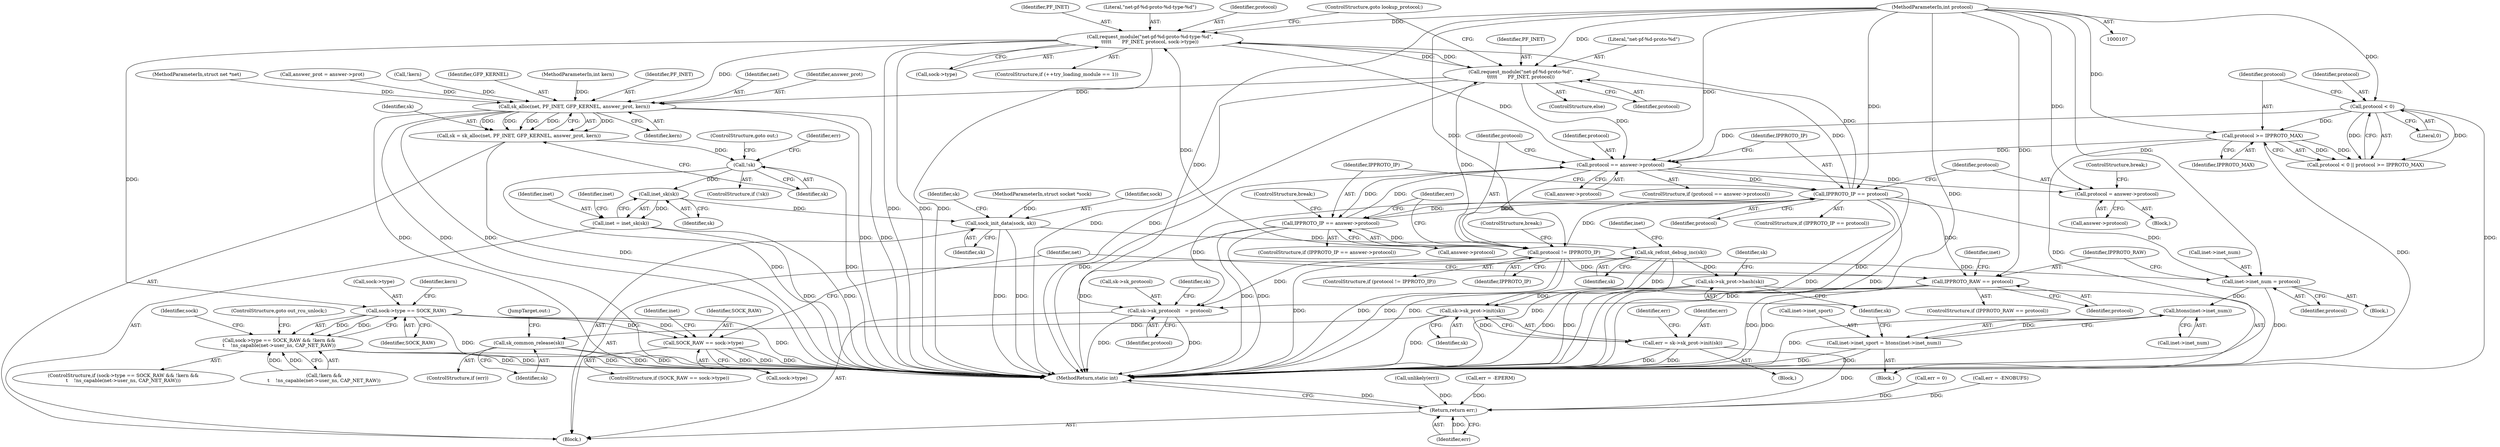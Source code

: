 digraph "0_linux_79462ad02e861803b3840cc782248c7359451cd9_1@pointer" {
"1000200" [label="(Call,request_module(\"net-pf-%d-proto-%d-type-%d\",\n\t\t\t\t\t       PF_INET, protocol, sock->type))"];
"1000208" [label="(Call,request_module(\"net-pf-%d-proto-%d\",\n\t\t\t\t\t       PF_INET, protocol))"];
"1000200" [label="(Call,request_module(\"net-pf-%d-proto-%d-type-%d\",\n\t\t\t\t\t       PF_INET, protocol, sock->type))"];
"1000164" [label="(Call,IPPROTO_IP == protocol)"];
"1000157" [label="(Call,protocol != IPPROTO_IP)"];
"1000150" [label="(Call,protocol == answer->protocol)"];
"1000125" [label="(Call,protocol < 0)"];
"1000110" [label="(MethodParameterIn,int protocol)"];
"1000128" [label="(Call,protocol >= IPPROTO_MAX)"];
"1000175" [label="(Call,IPPROTO_IP == answer->protocol)"];
"1000265" [label="(Call,sk_alloc(net, PF_INET, GFP_KERNEL, answer_prot, kern))"];
"1000263" [label="(Call,sk = sk_alloc(net, PF_INET, GFP_KERNEL, answer_prot, kern))"];
"1000272" [label="(Call,!sk)"];
"1000289" [label="(Call,inet_sk(sk))"];
"1000287" [label="(Call,inet = inet_sk(sk))"];
"1000348" [label="(Call,sock_init_data(sock, sk))"];
"1000406" [label="(Call,sk_refcnt_debug_inc(sk))"];
"1000421" [label="(Call,sk->sk_prot->hash(sk))"];
"1000432" [label="(Call,sk->sk_prot->init(sk))"];
"1000430" [label="(Call,err = sk->sk_prot->init(sk))"];
"1000439" [label="(Return,return err;)"];
"1000436" [label="(Call,sk_common_release(sk))"];
"1000221" [label="(Call,sock->type == SOCK_RAW)"];
"1000220" [label="(Call,sock->type == SOCK_RAW && !kern &&\n\t    !ns_capable(net->user_ns, CAP_NET_RAW))"];
"1000306" [label="(Call,SOCK_RAW == sock->type)"];
"1000312" [label="(Call,inet->inet_num = protocol)"];
"1000417" [label="(Call,htons(inet->inet_num))"];
"1000413" [label="(Call,inet->inet_sport = htons(inet->inet_num))"];
"1000318" [label="(Call,IPPROTO_RAW == protocol)"];
"1000356" [label="(Call,sk->sk_protocol\t   = protocol)"];
"1000168" [label="(Call,protocol = answer->protocol)"];
"1000108" [label="(MethodParameterIn,struct net *net)"];
"1000265" [label="(Call,sk_alloc(net, PF_INET, GFP_KERNEL, answer_prot, kern))"];
"1000109" [label="(MethodParameterIn,struct socket *sock)"];
"1000274" [label="(ControlStructure,goto out;)"];
"1000308" [label="(Call,sock->type)"];
"1000243" [label="(Call,answer_prot = answer->prot)"];
"1000235" [label="(ControlStructure,goto out_rcu_unlock;)"];
"1000288" [label="(Identifier,inet)"];
"1000180" [label="(ControlStructure,break;)"];
"1000127" [label="(Literal,0)"];
"1000293" [label="(Identifier,inet)"];
"1000207" [label="(ControlStructure,else)"];
"1000363" [label="(Identifier,sk)"];
"1000176" [label="(Identifier,IPPROTO_IP)"];
"1000128" [label="(Call,protocol >= IPPROTO_MAX)"];
"1000175" [label="(Call,IPPROTO_IP == answer->protocol)"];
"1000158" [label="(Identifier,protocol)"];
"1000313" [label="(Call,inet->inet_num)"];
"1000360" [label="(Identifier,protocol)"];
"1000271" [label="(ControlStructure,if (!sk))"];
"1000444" [label="(MethodReturn,static int)"];
"1000436" [label="(Call,sk_common_release(sk))"];
"1000314" [label="(Identifier,inet)"];
"1000290" [label="(Identifier,sk)"];
"1000433" [label="(Identifier,sk)"];
"1000226" [label="(Call,!kern &&\n\t    !ns_capable(net->user_ns, CAP_NET_RAW))"];
"1000307" [label="(Identifier,SOCK_RAW)"];
"1000418" [label="(Call,inet->inet_num)"];
"1000437" [label="(Identifier,sk)"];
"1000125" [label="(Call,protocol < 0)"];
"1000204" [label="(Call,sock->type)"];
"1000182" [label="(Identifier,err)"];
"1000421" [label="(Call,sk->sk_prot->hash(sk))"];
"1000435" [label="(Identifier,err)"];
"1000356" [label="(Call,sk->sk_protocol\t   = protocol)"];
"1000266" [label="(Identifier,net)"];
"1000275" [label="(Call,err = 0)"];
"1000212" [label="(ControlStructure,goto lookup_protocol;)"];
"1000174" [label="(ControlStructure,if (IPPROTO_IP == answer->protocol))"];
"1000413" [label="(Call,inet->inet_sport = htons(inet->inet_num))"];
"1000311" [label="(Block,)"];
"1000319" [label="(Identifier,IPPROTO_RAW)"];
"1000422" [label="(Identifier,sk)"];
"1000323" [label="(Identifier,inet)"];
"1000173" [label="(ControlStructure,break;)"];
"1000432" [label="(Call,sk->sk_prot->init(sk))"];
"1000150" [label="(Call,protocol == answer->protocol)"];
"1000434" [label="(ControlStructure,if (err))"];
"1000112" [label="(Block,)"];
"1000227" [label="(Call,!kern)"];
"1000200" [label="(Call,request_module(\"net-pf-%d-proto-%d-type-%d\",\n\t\t\t\t\t       PF_INET, protocol, sock->type))"];
"1000159" [label="(Identifier,IPPROTO_IP)"];
"1000349" [label="(Identifier,sock)"];
"1000165" [label="(Identifier,IPPROTO_IP)"];
"1000238" [label="(Identifier,sock)"];
"1000222" [label="(Call,sock->type)"];
"1000259" [label="(Call,err = -ENOBUFS)"];
"1000353" [label="(Identifier,sk)"];
"1000201" [label="(Literal,\"net-pf-%d-proto-%d-type-%d\")"];
"1000209" [label="(Literal,\"net-pf-%d-proto-%d\")"];
"1000329" [label="(Identifier,net)"];
"1000357" [label="(Call,sk->sk_protocol)"];
"1000169" [label="(Identifier,protocol)"];
"1000164" [label="(Call,IPPROTO_IP == protocol)"];
"1000160" [label="(ControlStructure,break;)"];
"1000430" [label="(Call,err = sk->sk_prot->init(sk))"];
"1000126" [label="(Identifier,protocol)"];
"1000438" [label="(JumpTarget,out:)"];
"1000417" [label="(Call,htons(inet->inet_num))"];
"1000268" [label="(Identifier,GFP_KERNEL)"];
"1000130" [label="(Identifier,IPPROTO_MAX)"];
"1000312" [label="(Call,inet->inet_num = protocol)"];
"1000439" [label="(Return,return err;)"];
"1000221" [label="(Call,sock->type == SOCK_RAW)"];
"1000151" [label="(Identifier,protocol)"];
"1000264" [label="(Identifier,sk)"];
"1000110" [label="(MethodParameterIn,int protocol)"];
"1000166" [label="(Identifier,protocol)"];
"1000270" [label="(Identifier,kern)"];
"1000426" [label="(Identifier,sk)"];
"1000276" [label="(Identifier,err)"];
"1000431" [label="(Identifier,err)"];
"1000407" [label="(Identifier,sk)"];
"1000129" [label="(Identifier,protocol)"];
"1000186" [label="(Call,unlikely(err))"];
"1000208" [label="(Call,request_module(\"net-pf-%d-proto-%d\",\n\t\t\t\t\t       PF_INET, protocol))"];
"1000156" [label="(ControlStructure,if (protocol != IPPROTO_IP))"];
"1000320" [label="(Identifier,protocol)"];
"1000211" [label="(Identifier,protocol)"];
"1000406" [label="(Call,sk_refcnt_debug_inc(sk))"];
"1000272" [label="(Call,!sk)"];
"1000263" [label="(Call,sk = sk_alloc(net, PF_INET, GFP_KERNEL, answer_prot, kern))"];
"1000195" [label="(ControlStructure,if (++try_loading_module == 1))"];
"1000210" [label="(Identifier,PF_INET)"];
"1000348" [label="(Call,sock_init_data(sock, sk))"];
"1000317" [label="(ControlStructure,if (IPPROTO_RAW == protocol))"];
"1000203" [label="(Identifier,protocol)"];
"1000177" [label="(Call,answer->protocol)"];
"1000316" [label="(Identifier,protocol)"];
"1000202" [label="(Identifier,PF_INET)"];
"1000429" [label="(Block,)"];
"1000305" [label="(ControlStructure,if (SOCK_RAW == sock->type))"];
"1000111" [label="(MethodParameterIn,int kern)"];
"1000220" [label="(Call,sock->type == SOCK_RAW && !kern &&\n\t    !ns_capable(net->user_ns, CAP_NET_RAW))"];
"1000219" [label="(ControlStructure,if (sock->type == SOCK_RAW && !kern &&\n\t    !ns_capable(net->user_ns, CAP_NET_RAW)))"];
"1000410" [label="(Identifier,inet)"];
"1000267" [label="(Identifier,PF_INET)"];
"1000170" [label="(Call,answer->protocol)"];
"1000163" [label="(ControlStructure,if (IPPROTO_IP == protocol))"];
"1000157" [label="(Call,protocol != IPPROTO_IP)"];
"1000167" [label="(Block,)"];
"1000225" [label="(Identifier,SOCK_RAW)"];
"1000124" [label="(Call,protocol < 0 || protocol >= IPPROTO_MAX)"];
"1000440" [label="(Identifier,err)"];
"1000168" [label="(Call,protocol = answer->protocol)"];
"1000152" [label="(Call,answer->protocol)"];
"1000318" [label="(Call,IPPROTO_RAW == protocol)"];
"1000306" [label="(Call,SOCK_RAW == sock->type)"];
"1000269" [label="(Identifier,answer_prot)"];
"1000149" [label="(ControlStructure,if (protocol == answer->protocol))"];
"1000287" [label="(Call,inet = inet_sk(sk))"];
"1000350" [label="(Identifier,sk)"];
"1000228" [label="(Identifier,kern)"];
"1000273" [label="(Identifier,sk)"];
"1000289" [label="(Call,inet_sk(sk))"];
"1000414" [label="(Call,inet->inet_sport)"];
"1000412" [label="(Block,)"];
"1000215" [label="(Call,err = -EPERM)"];
"1000200" -> "1000195"  [label="AST: "];
"1000200" -> "1000204"  [label="CFG: "];
"1000201" -> "1000200"  [label="AST: "];
"1000202" -> "1000200"  [label="AST: "];
"1000203" -> "1000200"  [label="AST: "];
"1000204" -> "1000200"  [label="AST: "];
"1000212" -> "1000200"  [label="CFG: "];
"1000200" -> "1000444"  [label="DDG: "];
"1000200" -> "1000444"  [label="DDG: "];
"1000200" -> "1000444"  [label="DDG: "];
"1000200" -> "1000150"  [label="DDG: "];
"1000208" -> "1000200"  [label="DDG: "];
"1000164" -> "1000200"  [label="DDG: "];
"1000157" -> "1000200"  [label="DDG: "];
"1000110" -> "1000200"  [label="DDG: "];
"1000200" -> "1000208"  [label="DDG: "];
"1000200" -> "1000221"  [label="DDG: "];
"1000200" -> "1000265"  [label="DDG: "];
"1000208" -> "1000207"  [label="AST: "];
"1000208" -> "1000211"  [label="CFG: "];
"1000209" -> "1000208"  [label="AST: "];
"1000210" -> "1000208"  [label="AST: "];
"1000211" -> "1000208"  [label="AST: "];
"1000212" -> "1000208"  [label="CFG: "];
"1000208" -> "1000444"  [label="DDG: "];
"1000208" -> "1000444"  [label="DDG: "];
"1000208" -> "1000150"  [label="DDG: "];
"1000164" -> "1000208"  [label="DDG: "];
"1000157" -> "1000208"  [label="DDG: "];
"1000110" -> "1000208"  [label="DDG: "];
"1000208" -> "1000265"  [label="DDG: "];
"1000164" -> "1000163"  [label="AST: "];
"1000164" -> "1000166"  [label="CFG: "];
"1000165" -> "1000164"  [label="AST: "];
"1000166" -> "1000164"  [label="AST: "];
"1000169" -> "1000164"  [label="CFG: "];
"1000176" -> "1000164"  [label="CFG: "];
"1000164" -> "1000444"  [label="DDG: "];
"1000164" -> "1000444"  [label="DDG: "];
"1000157" -> "1000164"  [label="DDG: "];
"1000175" -> "1000164"  [label="DDG: "];
"1000150" -> "1000164"  [label="DDG: "];
"1000110" -> "1000164"  [label="DDG: "];
"1000164" -> "1000175"  [label="DDG: "];
"1000164" -> "1000312"  [label="DDG: "];
"1000164" -> "1000318"  [label="DDG: "];
"1000164" -> "1000356"  [label="DDG: "];
"1000157" -> "1000156"  [label="AST: "];
"1000157" -> "1000159"  [label="CFG: "];
"1000158" -> "1000157"  [label="AST: "];
"1000159" -> "1000157"  [label="AST: "];
"1000160" -> "1000157"  [label="CFG: "];
"1000182" -> "1000157"  [label="CFG: "];
"1000157" -> "1000444"  [label="DDG: "];
"1000157" -> "1000444"  [label="DDG: "];
"1000157" -> "1000444"  [label="DDG: "];
"1000150" -> "1000157"  [label="DDG: "];
"1000110" -> "1000157"  [label="DDG: "];
"1000175" -> "1000157"  [label="DDG: "];
"1000157" -> "1000312"  [label="DDG: "];
"1000157" -> "1000318"  [label="DDG: "];
"1000157" -> "1000356"  [label="DDG: "];
"1000150" -> "1000149"  [label="AST: "];
"1000150" -> "1000152"  [label="CFG: "];
"1000151" -> "1000150"  [label="AST: "];
"1000152" -> "1000150"  [label="AST: "];
"1000158" -> "1000150"  [label="CFG: "];
"1000165" -> "1000150"  [label="CFG: "];
"1000150" -> "1000444"  [label="DDG: "];
"1000150" -> "1000444"  [label="DDG: "];
"1000125" -> "1000150"  [label="DDG: "];
"1000128" -> "1000150"  [label="DDG: "];
"1000110" -> "1000150"  [label="DDG: "];
"1000175" -> "1000150"  [label="DDG: "];
"1000150" -> "1000168"  [label="DDG: "];
"1000150" -> "1000175"  [label="DDG: "];
"1000125" -> "1000124"  [label="AST: "];
"1000125" -> "1000127"  [label="CFG: "];
"1000126" -> "1000125"  [label="AST: "];
"1000127" -> "1000125"  [label="AST: "];
"1000129" -> "1000125"  [label="CFG: "];
"1000124" -> "1000125"  [label="CFG: "];
"1000125" -> "1000444"  [label="DDG: "];
"1000125" -> "1000124"  [label="DDG: "];
"1000125" -> "1000124"  [label="DDG: "];
"1000110" -> "1000125"  [label="DDG: "];
"1000125" -> "1000128"  [label="DDG: "];
"1000110" -> "1000107"  [label="AST: "];
"1000110" -> "1000444"  [label="DDG: "];
"1000110" -> "1000128"  [label="DDG: "];
"1000110" -> "1000168"  [label="DDG: "];
"1000110" -> "1000312"  [label="DDG: "];
"1000110" -> "1000318"  [label="DDG: "];
"1000110" -> "1000356"  [label="DDG: "];
"1000128" -> "1000124"  [label="AST: "];
"1000128" -> "1000130"  [label="CFG: "];
"1000129" -> "1000128"  [label="AST: "];
"1000130" -> "1000128"  [label="AST: "];
"1000124" -> "1000128"  [label="CFG: "];
"1000128" -> "1000444"  [label="DDG: "];
"1000128" -> "1000444"  [label="DDG: "];
"1000128" -> "1000124"  [label="DDG: "];
"1000128" -> "1000124"  [label="DDG: "];
"1000175" -> "1000174"  [label="AST: "];
"1000175" -> "1000177"  [label="CFG: "];
"1000176" -> "1000175"  [label="AST: "];
"1000177" -> "1000175"  [label="AST: "];
"1000180" -> "1000175"  [label="CFG: "];
"1000182" -> "1000175"  [label="CFG: "];
"1000175" -> "1000444"  [label="DDG: "];
"1000175" -> "1000444"  [label="DDG: "];
"1000175" -> "1000444"  [label="DDG: "];
"1000265" -> "1000263"  [label="AST: "];
"1000265" -> "1000270"  [label="CFG: "];
"1000266" -> "1000265"  [label="AST: "];
"1000267" -> "1000265"  [label="AST: "];
"1000268" -> "1000265"  [label="AST: "];
"1000269" -> "1000265"  [label="AST: "];
"1000270" -> "1000265"  [label="AST: "];
"1000263" -> "1000265"  [label="CFG: "];
"1000265" -> "1000444"  [label="DDG: "];
"1000265" -> "1000444"  [label="DDG: "];
"1000265" -> "1000444"  [label="DDG: "];
"1000265" -> "1000444"  [label="DDG: "];
"1000265" -> "1000444"  [label="DDG: "];
"1000265" -> "1000263"  [label="DDG: "];
"1000265" -> "1000263"  [label="DDG: "];
"1000265" -> "1000263"  [label="DDG: "];
"1000265" -> "1000263"  [label="DDG: "];
"1000265" -> "1000263"  [label="DDG: "];
"1000108" -> "1000265"  [label="DDG: "];
"1000243" -> "1000265"  [label="DDG: "];
"1000227" -> "1000265"  [label="DDG: "];
"1000111" -> "1000265"  [label="DDG: "];
"1000263" -> "1000112"  [label="AST: "];
"1000264" -> "1000263"  [label="AST: "];
"1000273" -> "1000263"  [label="CFG: "];
"1000263" -> "1000444"  [label="DDG: "];
"1000263" -> "1000272"  [label="DDG: "];
"1000272" -> "1000271"  [label="AST: "];
"1000272" -> "1000273"  [label="CFG: "];
"1000273" -> "1000272"  [label="AST: "];
"1000274" -> "1000272"  [label="CFG: "];
"1000276" -> "1000272"  [label="CFG: "];
"1000272" -> "1000444"  [label="DDG: "];
"1000272" -> "1000444"  [label="DDG: "];
"1000272" -> "1000289"  [label="DDG: "];
"1000289" -> "1000287"  [label="AST: "];
"1000289" -> "1000290"  [label="CFG: "];
"1000290" -> "1000289"  [label="AST: "];
"1000287" -> "1000289"  [label="CFG: "];
"1000289" -> "1000287"  [label="DDG: "];
"1000289" -> "1000348"  [label="DDG: "];
"1000287" -> "1000112"  [label="AST: "];
"1000288" -> "1000287"  [label="AST: "];
"1000293" -> "1000287"  [label="CFG: "];
"1000287" -> "1000444"  [label="DDG: "];
"1000287" -> "1000444"  [label="DDG: "];
"1000348" -> "1000112"  [label="AST: "];
"1000348" -> "1000350"  [label="CFG: "];
"1000349" -> "1000348"  [label="AST: "];
"1000350" -> "1000348"  [label="AST: "];
"1000353" -> "1000348"  [label="CFG: "];
"1000348" -> "1000444"  [label="DDG: "];
"1000348" -> "1000444"  [label="DDG: "];
"1000109" -> "1000348"  [label="DDG: "];
"1000348" -> "1000406"  [label="DDG: "];
"1000406" -> "1000112"  [label="AST: "];
"1000406" -> "1000407"  [label="CFG: "];
"1000407" -> "1000406"  [label="AST: "];
"1000410" -> "1000406"  [label="CFG: "];
"1000406" -> "1000444"  [label="DDG: "];
"1000406" -> "1000444"  [label="DDG: "];
"1000406" -> "1000421"  [label="DDG: "];
"1000406" -> "1000432"  [label="DDG: "];
"1000421" -> "1000412"  [label="AST: "];
"1000421" -> "1000422"  [label="CFG: "];
"1000422" -> "1000421"  [label="AST: "];
"1000426" -> "1000421"  [label="CFG: "];
"1000421" -> "1000444"  [label="DDG: "];
"1000421" -> "1000444"  [label="DDG: "];
"1000421" -> "1000432"  [label="DDG: "];
"1000432" -> "1000430"  [label="AST: "];
"1000432" -> "1000433"  [label="CFG: "];
"1000433" -> "1000432"  [label="AST: "];
"1000430" -> "1000432"  [label="CFG: "];
"1000432" -> "1000444"  [label="DDG: "];
"1000432" -> "1000430"  [label="DDG: "];
"1000432" -> "1000436"  [label="DDG: "];
"1000430" -> "1000429"  [label="AST: "];
"1000431" -> "1000430"  [label="AST: "];
"1000435" -> "1000430"  [label="CFG: "];
"1000430" -> "1000444"  [label="DDG: "];
"1000430" -> "1000444"  [label="DDG: "];
"1000430" -> "1000439"  [label="DDG: "];
"1000439" -> "1000112"  [label="AST: "];
"1000439" -> "1000440"  [label="CFG: "];
"1000440" -> "1000439"  [label="AST: "];
"1000444" -> "1000439"  [label="CFG: "];
"1000439" -> "1000444"  [label="DDG: "];
"1000440" -> "1000439"  [label="DDG: "];
"1000259" -> "1000439"  [label="DDG: "];
"1000186" -> "1000439"  [label="DDG: "];
"1000215" -> "1000439"  [label="DDG: "];
"1000275" -> "1000439"  [label="DDG: "];
"1000436" -> "1000434"  [label="AST: "];
"1000436" -> "1000437"  [label="CFG: "];
"1000437" -> "1000436"  [label="AST: "];
"1000438" -> "1000436"  [label="CFG: "];
"1000436" -> "1000444"  [label="DDG: "];
"1000436" -> "1000444"  [label="DDG: "];
"1000221" -> "1000220"  [label="AST: "];
"1000221" -> "1000225"  [label="CFG: "];
"1000222" -> "1000221"  [label="AST: "];
"1000225" -> "1000221"  [label="AST: "];
"1000228" -> "1000221"  [label="CFG: "];
"1000220" -> "1000221"  [label="CFG: "];
"1000221" -> "1000444"  [label="DDG: "];
"1000221" -> "1000444"  [label="DDG: "];
"1000221" -> "1000220"  [label="DDG: "];
"1000221" -> "1000220"  [label="DDG: "];
"1000221" -> "1000306"  [label="DDG: "];
"1000221" -> "1000306"  [label="DDG: "];
"1000220" -> "1000219"  [label="AST: "];
"1000220" -> "1000226"  [label="CFG: "];
"1000226" -> "1000220"  [label="AST: "];
"1000235" -> "1000220"  [label="CFG: "];
"1000238" -> "1000220"  [label="CFG: "];
"1000220" -> "1000444"  [label="DDG: "];
"1000220" -> "1000444"  [label="DDG: "];
"1000220" -> "1000444"  [label="DDG: "];
"1000226" -> "1000220"  [label="DDG: "];
"1000226" -> "1000220"  [label="DDG: "];
"1000306" -> "1000305"  [label="AST: "];
"1000306" -> "1000308"  [label="CFG: "];
"1000307" -> "1000306"  [label="AST: "];
"1000308" -> "1000306"  [label="AST: "];
"1000314" -> "1000306"  [label="CFG: "];
"1000329" -> "1000306"  [label="CFG: "];
"1000306" -> "1000444"  [label="DDG: "];
"1000306" -> "1000444"  [label="DDG: "];
"1000306" -> "1000444"  [label="DDG: "];
"1000312" -> "1000311"  [label="AST: "];
"1000312" -> "1000316"  [label="CFG: "];
"1000313" -> "1000312"  [label="AST: "];
"1000316" -> "1000312"  [label="AST: "];
"1000319" -> "1000312"  [label="CFG: "];
"1000312" -> "1000444"  [label="DDG: "];
"1000312" -> "1000417"  [label="DDG: "];
"1000417" -> "1000413"  [label="AST: "];
"1000417" -> "1000418"  [label="CFG: "];
"1000418" -> "1000417"  [label="AST: "];
"1000413" -> "1000417"  [label="CFG: "];
"1000417" -> "1000444"  [label="DDG: "];
"1000417" -> "1000413"  [label="DDG: "];
"1000413" -> "1000412"  [label="AST: "];
"1000414" -> "1000413"  [label="AST: "];
"1000422" -> "1000413"  [label="CFG: "];
"1000413" -> "1000444"  [label="DDG: "];
"1000413" -> "1000444"  [label="DDG: "];
"1000318" -> "1000317"  [label="AST: "];
"1000318" -> "1000320"  [label="CFG: "];
"1000319" -> "1000318"  [label="AST: "];
"1000320" -> "1000318"  [label="AST: "];
"1000323" -> "1000318"  [label="CFG: "];
"1000329" -> "1000318"  [label="CFG: "];
"1000318" -> "1000444"  [label="DDG: "];
"1000318" -> "1000444"  [label="DDG: "];
"1000318" -> "1000356"  [label="DDG: "];
"1000356" -> "1000112"  [label="AST: "];
"1000356" -> "1000360"  [label="CFG: "];
"1000357" -> "1000356"  [label="AST: "];
"1000360" -> "1000356"  [label="AST: "];
"1000363" -> "1000356"  [label="CFG: "];
"1000356" -> "1000444"  [label="DDG: "];
"1000356" -> "1000444"  [label="DDG: "];
"1000168" -> "1000167"  [label="AST: "];
"1000168" -> "1000170"  [label="CFG: "];
"1000169" -> "1000168"  [label="AST: "];
"1000170" -> "1000168"  [label="AST: "];
"1000173" -> "1000168"  [label="CFG: "];
}
